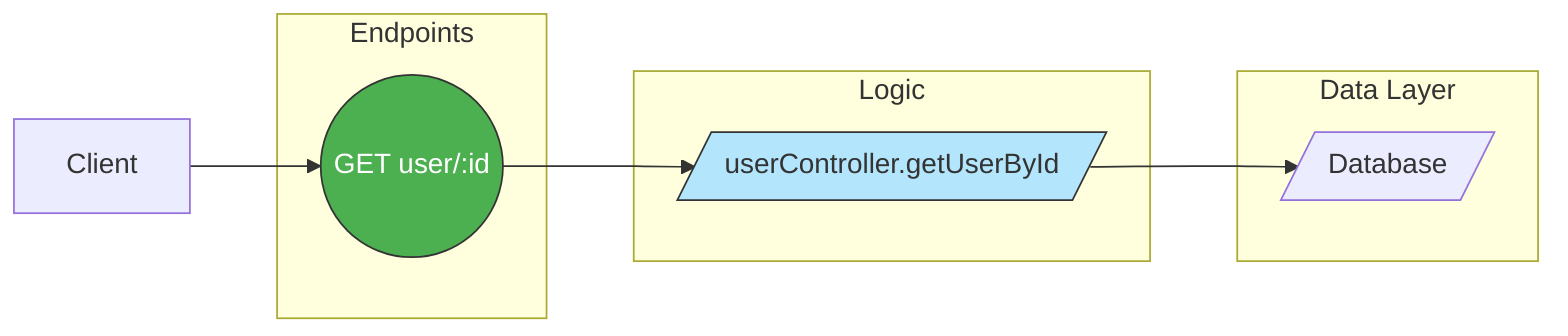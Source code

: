 graph LR

classDef GET fill:#4caf50,stroke:#333,stroke-width:1px,color:#fff,rx:10,ry:10;
classDef POST fill:#2196f3,stroke:#333,stroke-width:1px,color:#fff,rx:10,ry:10;
classDef PUT fill:#ff9800,stroke:#333,stroke-width:1px,color:#fff,rx:10,ry:10;
classDef DELETE fill:#f44346,stroke:#333,stroke-width:1px,color:#fff,rx:10,ry:10;
classDef LAYER fill:#b3e5fc,stroke:#333,stroke-width:1px,color:#333;


subgraph Endpoints
  GET_user_272(("GET user/:id"))
end

subgraph Logic
  Controller_userController.getUserById_0[/userController.getUserById/]
end

subgraph Data Layer
  database_user[/Database/]
end

  Client --> GET_user_272
  GET_user_272 --> Controller_userController.getUserById_0
  Controller_userController.getUserById_0 --> database_user

  class GET_user_272 GET;
  class Controller_userController.getUserById_0 LAYER;
